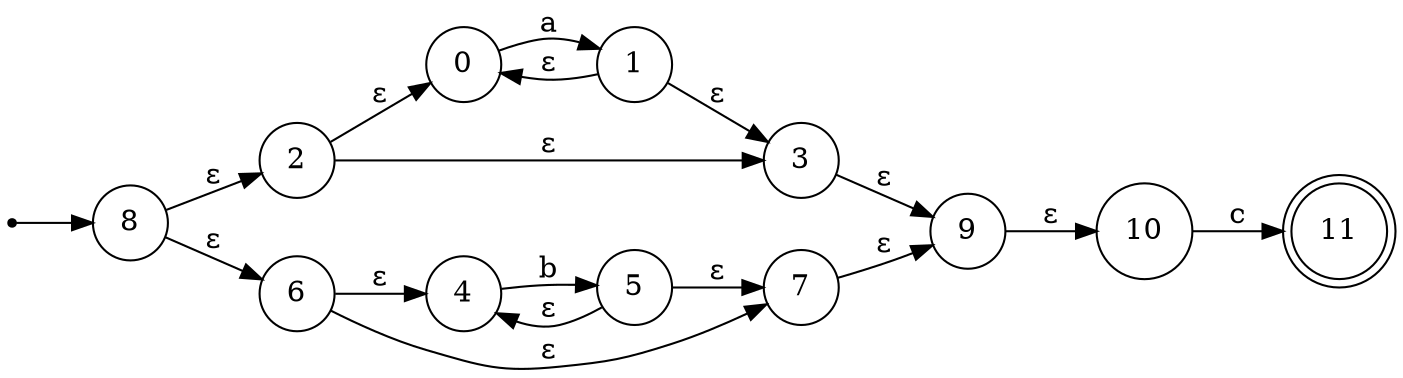 digraph finite_state_machine {
    rankdir=LR;

	node [shape = point]; Start;
	node [shape = doublecircle]; 11;
	node [shape = circle];

	Start -> 8

	0 -> "1" [ label = "a" ]
	2 -> "0" [ label = "ε" ]
	2 -> "3" [ label = "ε" ]
	1 -> "0" [ label = "ε" ]
	1 -> "3" [ label = "ε" ]
	4 -> "5" [ label = "b" ]
	6 -> "4" [ label = "ε" ]
	6 -> "7" [ label = "ε" ]
	5 -> "4" [ label = "ε" ]
	5 -> "7" [ label = "ε" ]
	8 -> "2" [ label = "ε" ]
	8 -> "6" [ label = "ε" ]
	3 -> "9" [ label = "ε" ]
	7 -> "9" [ label = "ε" ]
	10 -> "11" [ label = "c" ]
	9 -> "10" [ label = "ε" ]
}
